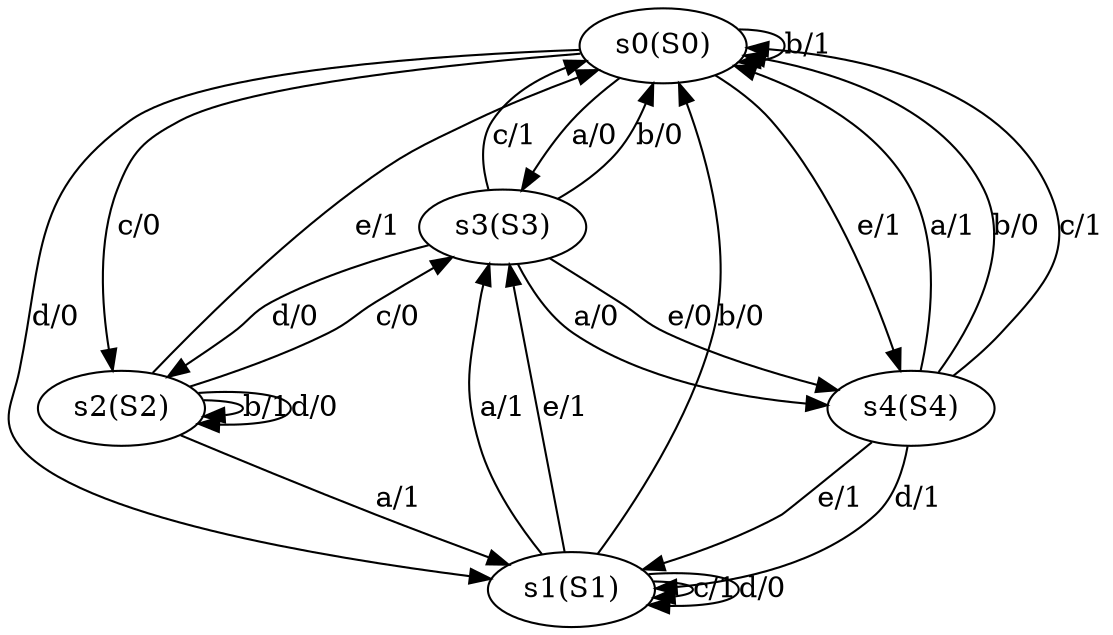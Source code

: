 digraph "generated 0" {
	s0 [label="s0(S0)"]
	s3 [label="s3(S3)"]
	s2 [label="s2(S2)"]
	s1 [label="s1(S1)"]
	s4 [label="s4(S4)"]
	s0 -> s3 [label="a/0"]
	s0 -> s0 [label="b/1"]
	s0 -> s2 [label="c/0"]
	s0 -> s1 [label="d/0"]
	s0 -> s4 [label="e/1"]
	s1 -> s3 [label="a/1"]
	s1 -> s0 [label="b/0"]
	s1 -> s1 [label="c/1"]
	s1 -> s1 [label="d/0"]
	s1 -> s3 [label="e/1"]
	s2 -> s1 [label="a/1"]
	s2 -> s2 [label="b/1"]
	s2 -> s3 [label="c/0"]
	s2 -> s2 [label="d/0"]
	s2 -> s0 [label="e/1"]
	s3 -> s4 [label="a/0"]
	s3 -> s0 [label="b/0"]
	s3 -> s0 [label="c/1"]
	s3 -> s2 [label="d/0"]
	s3 -> s4 [label="e/0"]
	s4 -> s0 [label="a/1"]
	s4 -> s0 [label="b/0"]
	s4 -> s0 [label="c/1"]
	s4 -> s1 [label="d/1"]
	s4 -> s1 [label="e/1"]
}
